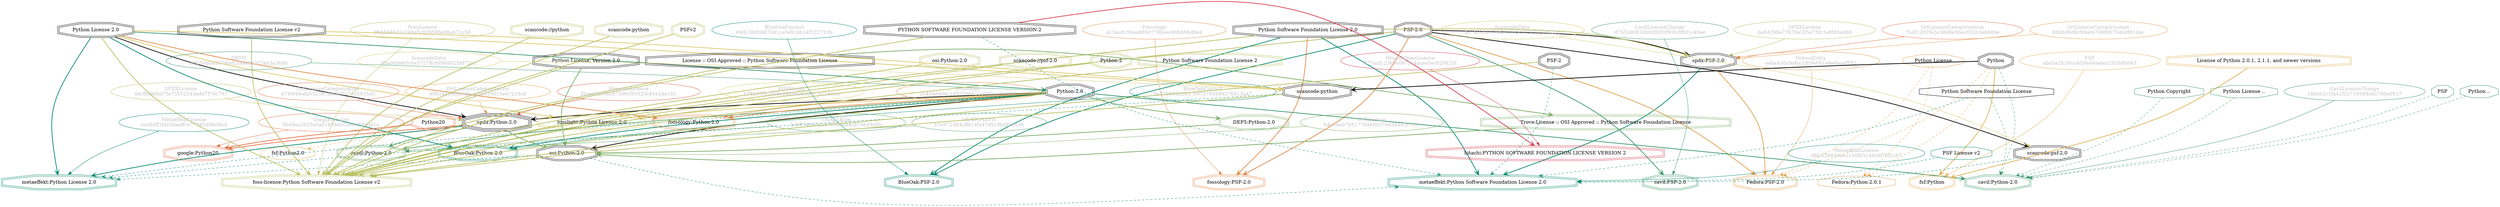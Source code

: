 strict digraph {
    node [shape=box];
    graph [splines=curved];
    3623 [label="SPDXLicense\nba84298a77b7ba205a75fc1a8fd5ad9d"
         ,fontcolor=gray
         ,color="#b8bf62"
         ,fillcolor="beige;1"
         ,shape=ellipse];
    3624 [label="spdx:PSF-2.0"
         ,shape=doubleoctagon];
    3625 [label="PSF-2.0"
         ,shape=doubleoctagon];
    3626 [label="Python Software Foundation License 2.0"
         ,shape=doubleoctagon];
    3697 [label="SPDXLicense\n44c88869af7fa73552343edd7f76c767"
         ,fontcolor=gray
         ,color="#b8bf62"
         ,fillcolor="beige;1"
         ,shape=ellipse];
    3698 [label="spdx:Python-2.0"
         ,shape=tripleoctagon];
    3699 [label="Python-2.0"
         ,shape=doubleoctagon];
    3700 [label="Python License 2.0"
         ,shape=doubleoctagon];
    5253 [label="OSILicense\nb4e5bab7951778460017e6344e3f7c33"
         ,fontcolor=gray
         ,color="#78ab63"
         ,fillcolor="beige;1"
         ,shape=ellipse];
    5254 [label="osi:Python-2.0"
         ,shape=doubleoctagon];
    5255 [label="Python License, Version 2.0"
         ,shape=doubleoctagon];
    5256 [label="DEP5:Python-2.0"
         ,color="#78ab63"
         ,shape=doubleoctagon];
    5257 [label="Trove:License :: OSI Approved :: Python Software Foundation License"
         ,color="#78ab63"
         ,shape=doubleoctagon];
    5258 [label="License :: OSI Approved :: Python Software Foundation License"
         ,shape=doubleoctagon];
    5568 [label="GoogleLicense\n9b49aa2925a0a51838dc02e6d8040d1a"
         ,fontcolor=gray
         ,color="#e06f45"
         ,fillcolor="beige;1"
         ,shape=ellipse];
    5569 [label="google:Python20"
         ,color="#e06f45"
         ,shape=doubleoctagon];
    5570 [label=Python20
         ,color="#e06f45"
         ,shape=doubleoctagon];
    8305 [label="FedoraEntry\neeba430cfe9bc1f09e0b1e6edaaef852"
         ,fontcolor=gray
         ,color="#e09d4b"
         ,fillcolor="beige;1"
         ,shape=ellipse];
    8306 [label="Fedora:PSF-2.0"
         ,color="#e09d4b"
         ,shape=doubleoctagon];
    8307 [label="Python License"
         ,color="#e09d4b"
         ,shape=octagon];
    8308 [label=Python
         ,shape=doubleoctagon];
    8317 [label="Fedora:Python-2.0.1"
         ,color="#e09d4b"
         ,shape=octagon];
    8974 [label="BlueOakCouncil\n69d13b0bb670d1ca0e916b14f222713b"
         ,fontcolor=gray
         ,color="#00876c"
         ,fillcolor="beige;1"
         ,shape=ellipse];
    8975 [label="BlueOak:PSF-2.0"
         ,color="#00876c"
         ,shape=doubleoctagon];
    8977 [label="BlueOakCouncil\n9a379953b29376971793589276913a47"
         ,fontcolor=gray
         ,color="#00876c"
         ,fillcolor="beige;1"
         ,shape=ellipse];
    8978 [label="BlueOak:Python-2.0"
         ,color="#00876c"
         ,shape=doubleoctagon];
    9698 [label="OSADLRule\n5c9ff749e043d7935ed44c876649cf0c"
         ,fontcolor=gray
         ,color="#58a066"
         ,fillcolor="beige;1"
         ,shape=ellipse];
    9699 [label="osadl:Python-2.0"
         ,color="#58a066"
         ,shape=doubleoctagon];
    9954 [label="OSADLMatrix\nb1e972484cffb14fa47d91f6d4bffd36"
         ,fontcolor=gray
         ,color="#58a066"
         ,fillcolor="beige;1"
         ,shape=ellipse];
    10451 [label="FSF\nabd3a2fc36cc659e49aebcc2b268b945"
          ,fontcolor=gray
          ,color="#deb256"
          ,fillcolor="beige;1"
          ,shape=ellipse];
    10452 [label="fsf:Python"
          ,color="#deb256"
          ,shape=doubleoctagon];
    10453 [label="License of Python 2.0.1, 2.1.1, and newer versions"
          ,color="#deb256"
          ,shape=doubleoctagon];
    10469 [label="fsf:Python2.0"
          ,color="#deb256"
          ,shape=octagon];
    22472 [label="ScancodeData\n4e7469d4098b294ea5c07317a33fb21d"
          ,fontcolor=gray
          ,color="#dac767"
          ,fillcolor="beige;1"
          ,shape=ellipse];
    22473 [label="scancode:psf-2.0"
          ,shape=doubleoctagon];
    22562 [label="ScancodeData\n95e060e65c0e37278c0d9885258f724d"
          ,fontcolor=gray
          ,color="#dac767"
          ,fillcolor="beige;1"
          ,shape=ellipse];
    22563 [label="scancode:python"
          ,shape=doubleoctagon];
    22564 [label="Python Software Foundation License v2"
          ,shape=doubleoctagon];
    25939 [label="Fossology\n2c4388406c10075666111752aed0303f"
          ,fontcolor=gray
          ,color="#e18745"
          ,fillcolor="beige;1"
          ,shape=ellipse];
    25940 [label="fossology:Python-2.0"
          ,color="#e18745"
          ,shape=doubleoctagon];
    28157 [label="Fossology\ne15aa0c5baa989d778beec80bb96d8e4"
          ,fontcolor=gray
          ,color="#e18745"
          ,fillcolor="beige;1"
          ,shape=ellipse];
    28158 [label="fossology:PSF-2.0"
          ,color="#e18745"
          ,shape=doubleoctagon];
    28381 [label="OKFN\ndd550bb49174ed2544e9c327ab3a3666"
          ,fontcolor=gray
          ,color="#379469"
          ,fillcolor="beige;1"
          ,shape=ellipse];
    35167 [label="OrtLicenseCategorization\n7b4f1202fe2e39d8e5bac033b3eb80be"
          ,fontcolor=gray
          ,color="#e06f45"
          ,fillcolor="beige;1"
          ,shape=ellipse];
    35175 [label="OrtLicenseCategorization\n4749f44afa5323414fd4d7a7402915d5"
          ,fontcolor=gray
          ,color="#e06f45"
          ,fillcolor="beige;1"
          ,shape=ellipse];
    36237 [label="OrtLicenseCategorization\n8b0b06d0c5feafe7d6f00704bdf81dac"
          ,fontcolor=gray
          ,color="#e09d4b"
          ,fillcolor="beige;1"
          ,shape=ellipse];
    36240 [label="OrtLicenseCategorization\n6061a456d2599aca30d15015e47216c8"
          ,fontcolor=gray
          ,color="#e09d4b"
          ,fillcolor="beige;1"
          ,shape=ellipse];
    37412 [label="CavilLicenseChange\nd7b32d062db9292f1f92fc0fbf1c49ae"
          ,fontcolor=gray
          ,color="#379469"
          ,fillcolor="beige;1"
          ,shape=ellipse];
    37413 [label="cavil:PSF-2.0"
          ,color="#379469"
          ,shape=doubleoctagon];
    37418 [label="CavilLicenseChange\n166cb2c1fa41f22718588ddc700e0917"
          ,fontcolor=gray
          ,color="#379469"
          ,fillcolor="beige;1"
          ,shape=ellipse];
    37419 [label="cavil:Python-2.0"
          ,color="#379469"
          ,shape=doubleoctagon];
    37420 [label=PSF
          ,color="#379469"
          ,shape=octagon];
    37421 [label="Python .."
          ,color="#379469"
          ,shape=octagon];
    37422 [label="Python Copyright"
          ,color="#379469"
          ,shape=octagon];
    37423 [label="Python License .."
          ,color="#379469"
          ,shape=octagon];
    37424 [label="Python Software Foundation License"
          ,shape=octagon];
    46945 [label="MetaeffektLicense\ndfdc226848ae1c56fb3144c6f7fd1c87"
          ,fontcolor=gray
          ,color="#00876c"
          ,fillcolor="beige;1"
          ,shape=ellipse];
    46946 [label="metaeffekt:Python Software Foundation License 2.0"
          ,color="#00876c"
          ,shape=doubleoctagon];
    46947 [label="PSF-2"
          ,shape=doubleoctagon];
    46948 [label="PYTHON SOFTWARE FOUNDATION LICENSE VERSION 2"
          ,shape=doubleoctagon];
    46949 [label="PSF License v2"
          ,color="#00876c"
          ,shape=octagon];
    46955 [label="MetaeffektLicense\nca38dff1bfc3daeffce77495d9fe9fed"
          ,fontcolor=gray
          ,color="#00876c"
          ,fillcolor="beige;1"
          ,shape=ellipse];
    46956 [label="metaeffekt:Python License 2.0"
          ,color="#00876c"
          ,shape=doubleoctagon];
    50069 [label="HermineLicense\nf3aec6d958357596391023c81e24e181"
          ,fontcolor=gray
          ,color="#dc574a"
          ,fillcolor="beige;1"
          ,shape=ellipse];
    50782 [label="FossLicense\n96b5946d2c146e5c83959be86ab71c56"
          ,fontcolor=gray
          ,color="#b8bf62"
          ,fillcolor="beige;1"
          ,shape=ellipse];
    50783 [label="foss-license:Python Software Foundation License v2"
          ,color="#b8bf62"
          ,shape=doubleoctagon];
    50784 [label="scancode://psf-2.0"
          ,color="#b8bf62"
          ,shape=doubleoctagon];
    50785 [label="scancode://python"
          ,color="#b8bf62"
          ,shape=doubleoctagon];
    50786 [label="Python Software Foundation License 2"
          ,color="#b8bf62"
          ,shape=doubleoctagon];
    50787 [label="scancode:python"
          ,color="#b8bf62"
          ,shape=doubleoctagon];
    50788 [label="osi:Python-2.0"
          ,color="#b8bf62"
          ,shape=doubleoctagon];
    50789 [label=PSFv2
          ,color="#b8bf62"
          ,shape=doubleoctagon];
    50790 [label="Python-2"
          ,color="#b8bf62"
          ,shape=doubleoctagon];
    51059 [label="FOSSLight\nb78235f654b9e2999be656dc7e1b891b"
          ,fontcolor=gray
          ,color="#dac767"
          ,fillcolor="beige;1"
          ,shape=ellipse];
    51060 [label="fosslight:Python License 2.0"
          ,color="#dac767"
          ,shape=doubleoctagon];
    51704 [label="HitachiOpenLicense\n877acf12369e0973c4acee5ec029823f"
          ,fontcolor=gray
          ,color="#d43d51"
          ,fillcolor="beige;1"
          ,shape=ellipse];
    51705 [label="hitachi:PYTHON SOFTWARE FOUNDATION LICENSE VERSION 2"
          ,color="#d43d51"
          ,shape=doubleoctagon];
    3623 -> 3624 [weight=0.5
                 ,color="#b8bf62"];
    3624 -> 8306 [style=bold
                 ,arrowhead=vee
                 ,weight=0.7
                 ,color="#e09d4b"];
    3624 -> 46946 [style=bold
                  ,arrowhead=vee
                  ,weight=0.7
                  ,color="#00876c"];
    3625 -> 3624 [style=bold
                 ,arrowhead=vee
                 ,weight=0.7];
    3625 -> 8306 [style=bold
                 ,arrowhead=vee
                 ,weight=0.7
                 ,color="#e09d4b"];
    3625 -> 8975 [style=bold
                 ,arrowhead=vee
                 ,weight=0.7
                 ,color="#00876c"];
    3625 -> 22473 [style=bold
                  ,arrowhead=vee
                  ,weight=0.7];
    3625 -> 28158 [style=bold
                  ,arrowhead=vee
                  ,weight=0.7
                  ,color="#e18745"];
    3625 -> 37413 [style=bold
                  ,arrowhead=vee
                  ,weight=0.7
                  ,color="#379469"];
    3625 -> 37413 [style=bold
                  ,arrowhead=vee
                  ,weight=0.7
                  ,color="#379469"];
    3625 -> 50783 [style=bold
                  ,arrowhead=vee
                  ,weight=0.7
                  ,color="#b8bf62"];
    3626 -> 3624 [style=bold
                 ,arrowhead=vee
                 ,weight=0.7
                 ,color="#b8bf62"];
    3626 -> 8975 [style=bold
                 ,arrowhead=vee
                 ,weight=0.7
                 ,color="#00876c"];
    3626 -> 28158 [style=bold
                  ,arrowhead=vee
                  ,weight=0.7
                  ,color="#e18745"];
    3626 -> 46946 [style=bold
                  ,arrowhead=vee
                  ,weight=0.7
                  ,color="#00876c"];
    3626 -> 50783 [style=bold
                  ,arrowhead=vee
                  ,weight=0.7
                  ,color="#b8bf62"];
    3697 -> 3698 [weight=0.5
                 ,color="#b8bf62"];
    3698 -> 5254 [style=bold
                 ,arrowhead=vee
                 ,weight=0.7
                 ,color="#78ab63"];
    3698 -> 5569 [style=bold
                 ,arrowhead=vee
                 ,weight=0.7
                 ,color="#e06f45"];
    3698 -> 9699 [style=bold
                 ,arrowhead=vee
                 ,weight=0.7
                 ,color="#58a066"];
    3698 -> 10469 [style=dashed
                  ,arrowhead=vee
                  ,weight=0.5
                  ,color="#deb256"];
    3698 -> 46956 [style=bold
                  ,arrowhead=vee
                  ,weight=0.7
                  ,color="#00876c"];
    3699 -> 3698 [style=bold
                 ,arrowhead=vee
                 ,weight=0.7];
    3699 -> 5254 [style=bold
                 ,arrowhead=vee
                 ,weight=0.7];
    3699 -> 5256 [style=bold
                 ,arrowhead=vee
                 ,weight=0.7
                 ,color="#78ab63"];
    3699 -> 8978 [style=bold
                 ,arrowhead=vee
                 ,weight=0.7
                 ,color="#00876c"];
    3699 -> 9699 [style=bold
                 ,arrowhead=vee
                 ,weight=0.7
                 ,color="#58a066"];
    3699 -> 25940 [style=bold
                  ,arrowhead=vee
                  ,weight=0.7
                  ,color="#e18745"];
    3699 -> 37419 [style=bold
                  ,arrowhead=vee
                  ,weight=0.7
                  ,color="#379469"];
    3699 -> 37419 [style=bold
                  ,arrowhead=vee
                  ,weight=0.7
                  ,color="#379469"];
    3699 -> 46956 [style=dashed
                  ,arrowhead=vee
                  ,weight=0.5
                  ,color="#00876c"];
    3699 -> 50783 [style=bold
                  ,arrowhead=vee
                  ,weight=0.7
                  ,color="#b8bf62"];
    3699 -> 51060 [style=bold
                  ,arrowhead=vee
                  ,weight=0.7
                  ,color="#dac767"];
    3700 -> 3698 [style=bold
                 ,arrowhead=vee
                 ,weight=0.7];
    3700 -> 3699 [style=bold
                 ,arrowhead=vee
                 ,weight=0.7
                 ,color="#379469"];
    3700 -> 8978 [style=bold
                 ,arrowhead=vee
                 ,weight=0.7
                 ,color="#00876c"];
    3700 -> 22563 [style=bold
                  ,arrowhead=vee
                  ,weight=0.7
                  ,color="#dac767"];
    3700 -> 25940 [style=bold
                  ,arrowhead=vee
                  ,weight=0.7
                  ,color="#e18745"];
    3700 -> 46956 [style=bold
                  ,arrowhead=vee
                  ,weight=0.7
                  ,color="#00876c"];
    3700 -> 46956 [style=bold
                  ,arrowhead=vee
                  ,weight=0.7
                  ,color="#00876c"];
    3700 -> 50783 [style=bold
                  ,arrowhead=vee
                  ,weight=0.7
                  ,color="#b8bf62"];
    3700 -> 51060 [style=bold
                  ,arrowhead=vee
                  ,weight=0.7
                  ,color="#dac767"];
    5253 -> 5254 [weight=0.5
                 ,color="#78ab63"];
    5254 -> 46946 [style=dashed
                  ,arrowhead=vee
                  ,weight=0.5
                  ,color="#00876c"];
    5254 -> 46956 [style=dashed
                  ,arrowhead=vee
                  ,weight=0.5
                  ,color="#00876c"];
    5255 -> 5254 [style=bold
                 ,arrowhead=vee
                 ,weight=0.7
                 ,color="#78ab63"];
    5255 -> 50783 [style=bold
                  ,arrowhead=vee
                  ,weight=0.7
                  ,color="#b8bf62"];
    5256 -> 5254 [style=bold
                 ,arrowhead=vee
                 ,weight=0.7
                 ,color="#78ab63"];
    5257 -> 5254 [style=bold
                 ,arrowhead=vee
                 ,weight=0.7
                 ,color="#78ab63"];
    5258 -> 5257 [style=bold
                 ,arrowhead=vee
                 ,weight=0.7
                 ,color="#78ab63"];
    5258 -> 50783 [style=bold
                  ,arrowhead=vee
                  ,weight=0.7
                  ,color="#b8bf62"];
    5568 -> 5569 [weight=0.5
                 ,color="#e06f45"];
    5570 -> 5569 [style=bold
                 ,arrowhead=vee
                 ,weight=0.7
                 ,color="#e06f45"];
    8305 -> 8306 [weight=0.5
                 ,color="#e09d4b"];
    8307 -> 8306 [style=dashed
                 ,arrowhead=vee
                 ,weight=0.5
                 ,color="#e09d4b"];
    8307 -> 8317 [style=dashed
                 ,arrowhead=vee
                 ,weight=0.5
                 ,color="#e09d4b"];
    8308 -> 8306 [style=dashed
                 ,arrowhead=vee
                 ,weight=0.5
                 ,color="#e09d4b"];
    8308 -> 8317 [style=dashed
                 ,arrowhead=vee
                 ,weight=0.5
                 ,color="#e09d4b"];
    8308 -> 10452 [style=bold
                  ,arrowhead=vee
                  ,weight=0.7
                  ,color="#deb256"];
    8308 -> 22563 [style=bold
                  ,arrowhead=vee
                  ,weight=0.7];
    8308 -> 37419 [style=dashed
                  ,arrowhead=vee
                  ,weight=0.5
                  ,color="#379469"];
    8974 -> 8975 [weight=0.5
                 ,color="#00876c"];
    8977 -> 8978 [weight=0.5
                 ,color="#00876c"];
    9698 -> 9699 [weight=0.5
                 ,color="#58a066"];
    9954 -> 9699 [weight=0.5
                 ,color="#58a066"];
    10451 -> 10452 [weight=0.5
                   ,color="#deb256"];
    10453 -> 10452 [style=bold
                   ,arrowhead=vee
                   ,weight=0.7
                   ,color="#deb256"];
    22472 -> 22473 [weight=0.5
                   ,color="#dac767"];
    22473 -> 46946 [style=dashed
                   ,arrowhead=vee
                   ,weight=0.5
                   ,color="#00876c"];
    22562 -> 22563 [weight=0.5
                   ,color="#dac767"];
    22563 -> 46956 [style=dashed
                   ,arrowhead=vee
                   ,weight=0.5
                   ,color="#00876c"];
    22563 -> 50783 [style=bold
                   ,arrowhead=vee
                   ,weight=0.7
                   ,color="#b8bf62"];
    22564 -> 22563 [style=bold
                   ,arrowhead=vee
                   ,weight=0.7
                   ,color="#dac767"];
    22564 -> 50783 [style=bold
                   ,arrowhead=vee
                   ,weight=0.7
                   ,color="#b8bf62"];
    25939 -> 25940 [weight=0.5
                   ,color="#e18745"];
    28157 -> 28158 [weight=0.5
                   ,color="#e18745"];
    28381 -> 3699 [weight=0.5
                  ,color="#379469"];
    35167 -> 3624 [weight=0.5
                  ,color="#e06f45"];
    35175 -> 3698 [weight=0.5
                  ,color="#e06f45"];
    36237 -> 3624 [weight=0.5
                  ,color="#e09d4b"];
    36240 -> 3698 [weight=0.5
                  ,color="#e09d4b"];
    37412 -> 37413 [weight=0.5
                   ,color="#379469"];
    37418 -> 37419 [weight=0.5
                   ,color="#379469"];
    37420 -> 37419 [style=dashed
                   ,arrowhead=vee
                   ,weight=0.5
                   ,color="#379469"];
    37421 -> 37419 [style=dashed
                   ,arrowhead=vee
                   ,weight=0.5
                   ,color="#379469"];
    37422 -> 37419 [style=dashed
                   ,arrowhead=vee
                   ,weight=0.5
                   ,color="#379469"];
    37423 -> 37419 [style=dashed
                   ,arrowhead=vee
                   ,weight=0.5
                   ,color="#379469"];
    37424 -> 37419 [style=dashed
                   ,arrowhead=vee
                   ,weight=0.5
                   ,color="#379469"];
    37424 -> 46946 [style=dashed
                   ,arrowhead=vee
                   ,weight=0.5
                   ,color="#00876c"];
    46945 -> 46946 [weight=0.5
                   ,color="#00876c"];
    46947 -> 46946 [style=dashed
                   ,arrowhead=vee
                   ,weight=0.5
                   ,color="#00876c"];
    46947 -> 50783 [style=bold
                   ,arrowhead=vee
                   ,weight=0.7
                   ,color="#b8bf62"];
    46948 -> 46946 [style=dashed
                   ,arrowhead=vee
                   ,weight=0.5
                   ,color="#00876c"];
    46948 -> 50783 [style=bold
                   ,arrowhead=vee
                   ,weight=0.7
                   ,color="#b8bf62"];
    46948 -> 51705 [style=bold
                   ,arrowhead=vee
                   ,weight=0.7
                   ,color="#d43d51"];
    46949 -> 46946 [style=dashed
                   ,arrowhead=vee
                   ,weight=0.5
                   ,color="#00876c"];
    46955 -> 46956 [weight=0.5
                   ,color="#00876c"];
    50069 -> 3698 [weight=0.5
                  ,color="#dc574a"];
    50782 -> 50783 [weight=0.5
                   ,color="#b8bf62"];
    50784 -> 50783 [style=bold
                   ,arrowhead=vee
                   ,weight=0.7
                   ,color="#b8bf62"];
    50785 -> 50783 [style=bold
                   ,arrowhead=vee
                   ,weight=0.7
                   ,color="#b8bf62"];
    50786 -> 50783 [style=bold
                   ,arrowhead=vee
                   ,weight=0.7
                   ,color="#b8bf62"];
    50787 -> 50783 [style=bold
                   ,arrowhead=vee
                   ,weight=0.7
                   ,color="#b8bf62"];
    50788 -> 50783 [style=bold
                   ,arrowhead=vee
                   ,weight=0.7
                   ,color="#b8bf62"];
    50789 -> 50783 [style=bold
                   ,arrowhead=vee
                   ,weight=0.7
                   ,color="#b8bf62"];
    50790 -> 50783 [style=bold
                   ,arrowhead=vee
                   ,weight=0.7
                   ,color="#b8bf62"];
    51059 -> 51060 [weight=0.5
                   ,color="#dac767"];
    51704 -> 51705 [weight=0.5
                   ,color="#d43d51"];
}
